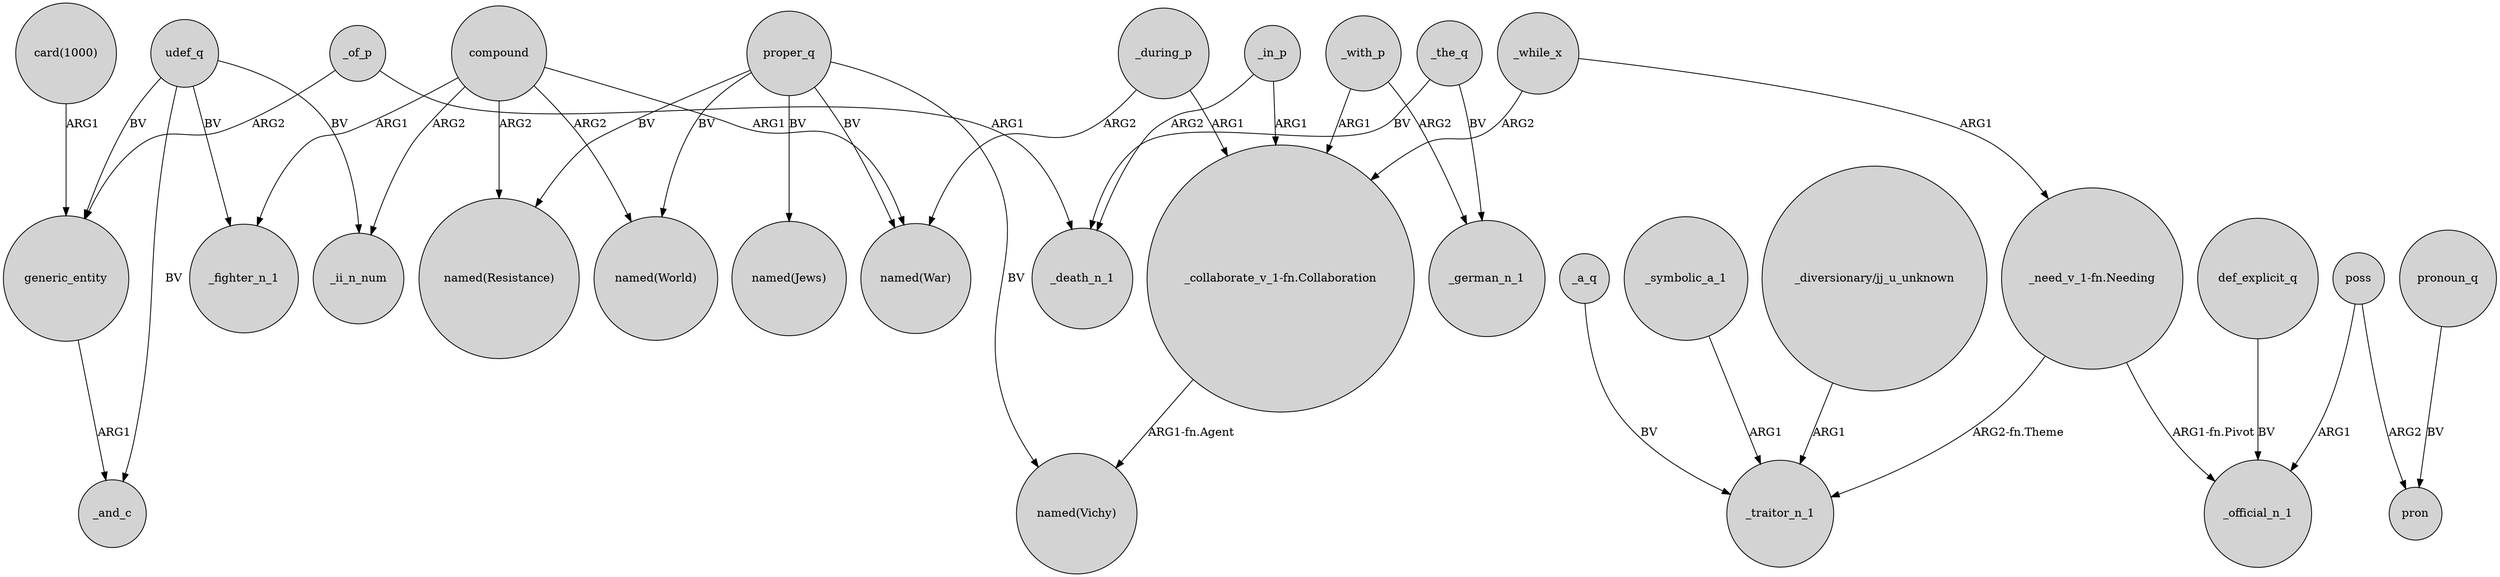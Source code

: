 digraph {
	node [shape=circle style=filled]
	_of_p -> generic_entity [label=ARG2]
	udef_q -> generic_entity [label=BV]
	proper_q -> "named(Jews)" [label=BV]
	poss -> pron [label=ARG2]
	_a_q -> _traitor_n_1 [label=BV]
	_symbolic_a_1 -> _traitor_n_1 [label=ARG1]
	"_collaborate_v_1-fn.Collaboration" -> "named(Vichy)" [label="ARG1-fn.Agent"]
	_with_p -> _german_n_1 [label=ARG2]
	_in_p -> "_collaborate_v_1-fn.Collaboration" [label=ARG1]
	"_need_v_1-fn.Needing" -> _traitor_n_1 [label="ARG2-fn.Theme"]
	generic_entity -> _and_c [label=ARG1]
	compound -> "named(Resistance)" [label=ARG2]
	_of_p -> _death_n_1 [label=ARG1]
	compound -> _fighter_n_1 [label=ARG1]
	udef_q -> _fighter_n_1 [label=BV]
	def_explicit_q -> _official_n_1 [label=BV]
	_while_x -> "_need_v_1-fn.Needing" [label=ARG1]
	"card(1000)" -> generic_entity [label=ARG1]
	"_diversionary/jj_u_unknown" -> _traitor_n_1 [label=ARG1]
	_during_p -> "_collaborate_v_1-fn.Collaboration" [label=ARG1]
	pronoun_q -> pron [label=BV]
	_the_q -> _german_n_1 [label=BV]
	compound -> "named(World)" [label=ARG2]
	_in_p -> _death_n_1 [label=ARG2]
	proper_q -> "named(World)" [label=BV]
	_during_p -> "named(War)" [label=ARG2]
	proper_q -> "named(Vichy)" [label=BV]
	compound -> "named(War)" [label=ARG1]
	_with_p -> "_collaborate_v_1-fn.Collaboration" [label=ARG1]
	poss -> _official_n_1 [label=ARG1]
	"_need_v_1-fn.Needing" -> _official_n_1 [label="ARG1-fn.Pivot"]
	proper_q -> "named(War)" [label=BV]
	udef_q -> _ii_n_num [label=BV]
	proper_q -> "named(Resistance)" [label=BV]
	_while_x -> "_collaborate_v_1-fn.Collaboration" [label=ARG2]
	udef_q -> _and_c [label=BV]
	_the_q -> _death_n_1 [label=BV]
	compound -> _ii_n_num [label=ARG2]
}
